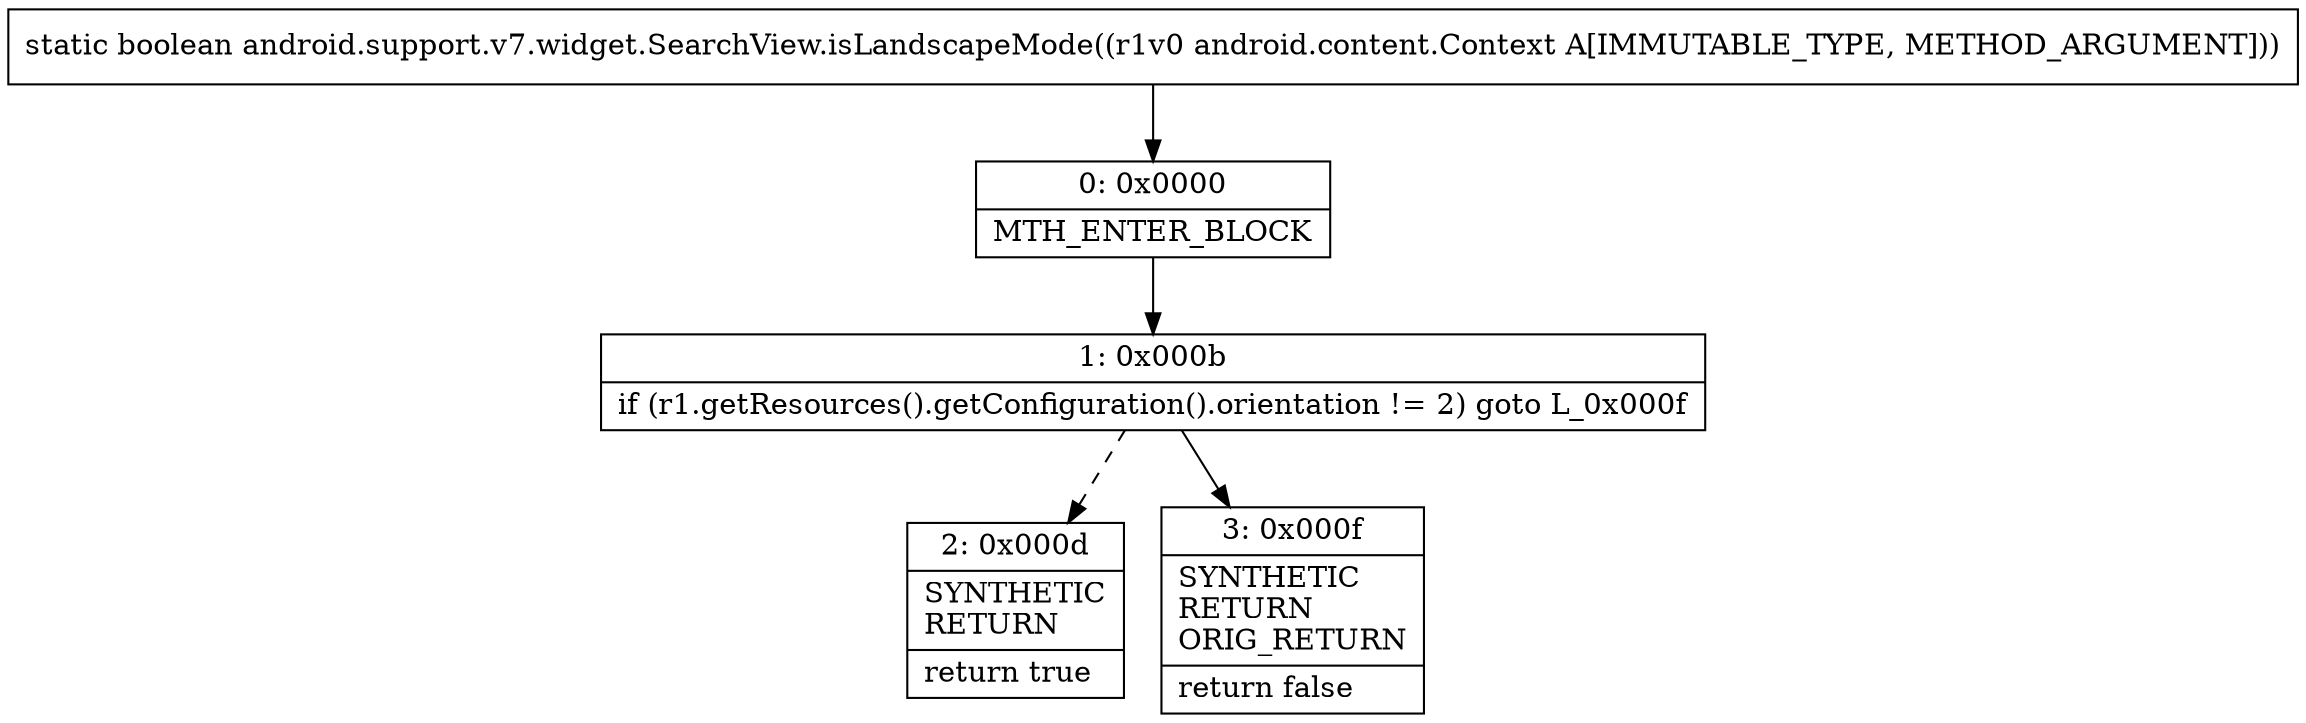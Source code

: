 digraph "CFG forandroid.support.v7.widget.SearchView.isLandscapeMode(Landroid\/content\/Context;)Z" {
Node_0 [shape=record,label="{0\:\ 0x0000|MTH_ENTER_BLOCK\l}"];
Node_1 [shape=record,label="{1\:\ 0x000b|if (r1.getResources().getConfiguration().orientation != 2) goto L_0x000f\l}"];
Node_2 [shape=record,label="{2\:\ 0x000d|SYNTHETIC\lRETURN\l|return true\l}"];
Node_3 [shape=record,label="{3\:\ 0x000f|SYNTHETIC\lRETURN\lORIG_RETURN\l|return false\l}"];
MethodNode[shape=record,label="{static boolean android.support.v7.widget.SearchView.isLandscapeMode((r1v0 android.content.Context A[IMMUTABLE_TYPE, METHOD_ARGUMENT])) }"];
MethodNode -> Node_0;
Node_0 -> Node_1;
Node_1 -> Node_2[style=dashed];
Node_1 -> Node_3;
}

